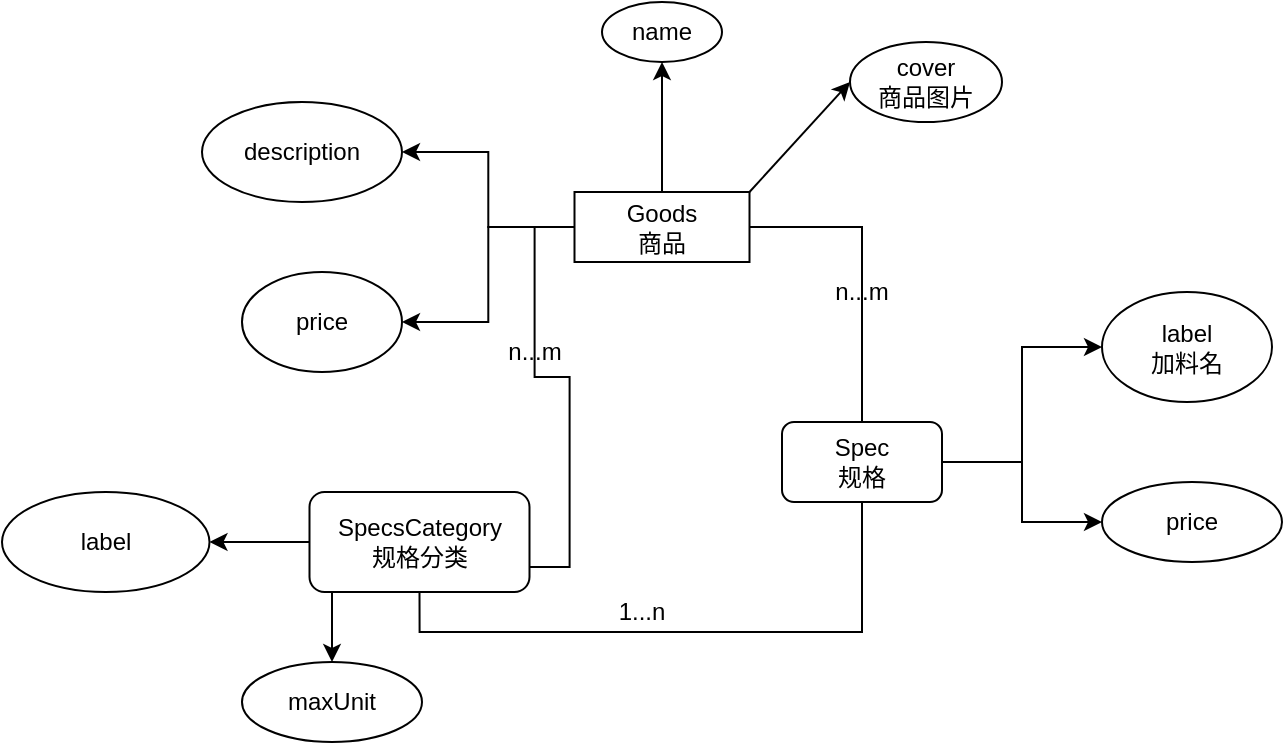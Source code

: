 <mxfile version="14.9.6" type="device"><diagram id="KMOeAXsLxrW1GxkCDce9" name="第 1 页"><mxGraphModel dx="1851" dy="592" grid="1" gridSize="10" guides="1" tooltips="1" connect="1" arrows="1" fold="1" page="1" pageScale="1" pageWidth="827" pageHeight="1169" math="0" shadow="0"><root><mxCell id="0"/><mxCell id="1" parent="0"/><mxCell id="JTq7lgfHhqD-gfu1BjgI-5" style="rounded=0;orthogonalLoop=1;jettySize=auto;html=1;exitX=0.5;exitY=0;exitDx=0;exitDy=0;startArrow=none;startFill=0;endArrow=classic;endFill=1;" parent="1" source="JTq7lgfHhqD-gfu1BjgI-1" edge="1"><mxGeometry relative="1" as="geometry"><mxPoint x="320" y="100" as="targetPoint"/></mxGeometry></mxCell><mxCell id="JTq7lgfHhqD-gfu1BjgI-10" style="edgeStyle=orthogonalEdgeStyle;rounded=0;orthogonalLoop=1;jettySize=auto;html=1;entryX=1;entryY=0.5;entryDx=0;entryDy=0;" parent="1" source="JTq7lgfHhqD-gfu1BjgI-1" target="JTq7lgfHhqD-gfu1BjgI-9" edge="1"><mxGeometry relative="1" as="geometry"/></mxCell><mxCell id="JTq7lgfHhqD-gfu1BjgI-12" style="edgeStyle=orthogonalEdgeStyle;rounded=0;orthogonalLoop=1;jettySize=auto;html=1;entryX=1;entryY=0.5;entryDx=0;entryDy=0;" parent="1" source="JTq7lgfHhqD-gfu1BjgI-1" target="JTq7lgfHhqD-gfu1BjgI-11" edge="1"><mxGeometry relative="1" as="geometry"/></mxCell><mxCell id="JTq7lgfHhqD-gfu1BjgI-14" style="edgeStyle=orthogonalEdgeStyle;rounded=0;orthogonalLoop=1;jettySize=auto;html=1;entryX=1;entryY=0.75;entryDx=0;entryDy=0;endArrow=none;endFill=0;" parent="1" source="JTq7lgfHhqD-gfu1BjgI-1" target="JTq7lgfHhqD-gfu1BjgI-13" edge="1"><mxGeometry relative="1" as="geometry"/></mxCell><mxCell id="JTq7lgfHhqD-gfu1BjgI-33" style="edgeStyle=none;rounded=0;orthogonalLoop=1;jettySize=auto;html=1;exitX=1;exitY=0;exitDx=0;exitDy=0;entryX=0;entryY=0.5;entryDx=0;entryDy=0;startArrow=none;startFill=0;endArrow=classic;endFill=1;strokeWidth=1;" parent="1" source="JTq7lgfHhqD-gfu1BjgI-1" target="JTq7lgfHhqD-gfu1BjgI-29" edge="1"><mxGeometry relative="1" as="geometry"/></mxCell><mxCell id="JTq7lgfHhqD-gfu1BjgI-1" value="Goods&lt;br&gt;商品" style="rounded=0;whiteSpace=wrap;html=1;" parent="1" vertex="1"><mxGeometry x="276.25" y="165" width="87.5" height="35" as="geometry"/></mxCell><mxCell id="JTq7lgfHhqD-gfu1BjgI-38" style="edgeStyle=orthogonalEdgeStyle;rounded=0;orthogonalLoop=1;jettySize=auto;html=1;exitX=0.5;exitY=0;exitDx=0;exitDy=0;entryX=1;entryY=0.5;entryDx=0;entryDy=0;startArrow=none;startFill=0;endArrow=none;endFill=0;strokeWidth=1;" parent="1" source="JTq7lgfHhqD-gfu1BjgI-2" target="JTq7lgfHhqD-gfu1BjgI-1" edge="1"><mxGeometry relative="1" as="geometry"/></mxCell><mxCell id="JTq7lgfHhqD-gfu1BjgI-41" style="edgeStyle=orthogonalEdgeStyle;rounded=0;orthogonalLoop=1;jettySize=auto;html=1;exitX=1;exitY=0.5;exitDx=0;exitDy=0;startArrow=none;startFill=0;endArrow=classic;endFill=1;strokeWidth=1;" parent="1" source="JTq7lgfHhqD-gfu1BjgI-2" target="JTq7lgfHhqD-gfu1BjgI-40" edge="1"><mxGeometry relative="1" as="geometry"/></mxCell><mxCell id="JTq7lgfHhqD-gfu1BjgI-48" style="edgeStyle=orthogonalEdgeStyle;rounded=0;orthogonalLoop=1;jettySize=auto;html=1;exitX=1;exitY=0.5;exitDx=0;exitDy=0;entryX=0;entryY=0.5;entryDx=0;entryDy=0;startArrow=none;startFill=0;endArrow=classic;endFill=1;strokeWidth=1;" parent="1" source="JTq7lgfHhqD-gfu1BjgI-2" target="JTq7lgfHhqD-gfu1BjgI-42" edge="1"><mxGeometry relative="1" as="geometry"/></mxCell><mxCell id="JTq7lgfHhqD-gfu1BjgI-2" value="Spec&lt;br&gt;规格" style="rounded=1;whiteSpace=wrap;html=1;" parent="1" vertex="1"><mxGeometry x="380" y="280" width="80" height="40" as="geometry"/></mxCell><mxCell id="JTq7lgfHhqD-gfu1BjgI-3" value="name" style="ellipse;whiteSpace=wrap;html=1;" parent="1" vertex="1"><mxGeometry x="290" y="70" width="60" height="30" as="geometry"/></mxCell><mxCell id="JTq7lgfHhqD-gfu1BjgI-9" value="description" style="ellipse;whiteSpace=wrap;html=1;" parent="1" vertex="1"><mxGeometry x="90" y="120" width="100" height="50" as="geometry"/></mxCell><mxCell id="JTq7lgfHhqD-gfu1BjgI-11" value="price" style="ellipse;whiteSpace=wrap;html=1;" parent="1" vertex="1"><mxGeometry x="110" y="205" width="80" height="50" as="geometry"/></mxCell><mxCell id="JTq7lgfHhqD-gfu1BjgI-35" style="edgeStyle=orthogonalEdgeStyle;rounded=0;orthogonalLoop=1;jettySize=auto;html=1;exitX=0.5;exitY=1;exitDx=0;exitDy=0;entryX=0.5;entryY=1;entryDx=0;entryDy=0;startArrow=none;startFill=0;endArrow=none;endFill=0;strokeWidth=1;" parent="1" source="JTq7lgfHhqD-gfu1BjgI-13" target="JTq7lgfHhqD-gfu1BjgI-2" edge="1"><mxGeometry relative="1" as="geometry"/></mxCell><mxCell id="JTq7lgfHhqD-gfu1BjgI-45" style="edgeStyle=orthogonalEdgeStyle;rounded=0;orthogonalLoop=1;jettySize=auto;html=1;exitX=0;exitY=0.5;exitDx=0;exitDy=0;startArrow=none;startFill=0;endArrow=classic;endFill=1;strokeWidth=1;" parent="1" source="JTq7lgfHhqD-gfu1BjgI-13" target="JTq7lgfHhqD-gfu1BjgI-44" edge="1"><mxGeometry relative="1" as="geometry"/></mxCell><mxCell id="JTq7lgfHhqD-gfu1BjgI-47" style="edgeStyle=orthogonalEdgeStyle;rounded=0;orthogonalLoop=1;jettySize=auto;html=1;exitX=0.25;exitY=1;exitDx=0;exitDy=0;entryX=0.5;entryY=0;entryDx=0;entryDy=0;startArrow=none;startFill=0;endArrow=classic;endFill=1;strokeWidth=1;" parent="1" source="JTq7lgfHhqD-gfu1BjgI-13" target="JTq7lgfHhqD-gfu1BjgI-46" edge="1"><mxGeometry relative="1" as="geometry"/></mxCell><mxCell id="JTq7lgfHhqD-gfu1BjgI-13" value="SpecsCategory&lt;br&gt;规格分类" style="rounded=1;whiteSpace=wrap;html=1;" parent="1" vertex="1"><mxGeometry x="143.75" y="315" width="110" height="50" as="geometry"/></mxCell><mxCell id="JTq7lgfHhqD-gfu1BjgI-15" value="n...m" style="text;html=1;align=center;verticalAlign=middle;resizable=0;points=[];autosize=1;strokeColor=none;" parent="1" vertex="1"><mxGeometry x="236.25" y="235" width="40" height="20" as="geometry"/></mxCell><mxCell id="JTq7lgfHhqD-gfu1BjgI-29" value="cover&lt;br&gt;商品图片" style="ellipse;whiteSpace=wrap;html=1;" parent="1" vertex="1"><mxGeometry x="414" y="90" width="76" height="40" as="geometry"/></mxCell><mxCell id="JTq7lgfHhqD-gfu1BjgI-36" value="1...n" style="text;html=1;strokeColor=none;fillColor=none;align=center;verticalAlign=middle;whiteSpace=wrap;rounded=0;" parent="1" vertex="1"><mxGeometry x="290" y="365" width="40" height="20" as="geometry"/></mxCell><mxCell id="JTq7lgfHhqD-gfu1BjgI-39" value="n...m" style="text;html=1;strokeColor=none;fillColor=none;align=center;verticalAlign=middle;whiteSpace=wrap;rounded=0;" parent="1" vertex="1"><mxGeometry x="400" y="205" width="40" height="20" as="geometry"/></mxCell><mxCell id="JTq7lgfHhqD-gfu1BjgI-40" value="price" style="ellipse;whiteSpace=wrap;html=1;" parent="1" vertex="1"><mxGeometry x="540" y="310" width="90" height="40" as="geometry"/></mxCell><mxCell id="JTq7lgfHhqD-gfu1BjgI-42" value="label&lt;br&gt;加料名" style="ellipse;whiteSpace=wrap;html=1;" parent="1" vertex="1"><mxGeometry x="540" y="215" width="85" height="55" as="geometry"/></mxCell><mxCell id="JTq7lgfHhqD-gfu1BjgI-44" value="label" style="ellipse;whiteSpace=wrap;html=1;" parent="1" vertex="1"><mxGeometry x="-10" y="315" width="103.75" height="50" as="geometry"/></mxCell><mxCell id="JTq7lgfHhqD-gfu1BjgI-46" value="maxUnit" style="ellipse;whiteSpace=wrap;html=1;" parent="1" vertex="1"><mxGeometry x="110" y="400" width="90" height="40" as="geometry"/></mxCell></root></mxGraphModel></diagram></mxfile>